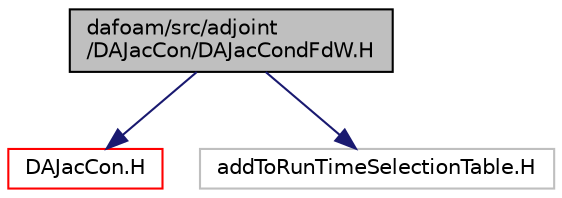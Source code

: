 digraph "dafoam/src/adjoint/DAJacCon/DAJacCondFdW.H"
{
  bgcolor="transparent";
  edge [fontname="Helvetica",fontsize="10",labelfontname="Helvetica",labelfontsize="10"];
  node [fontname="Helvetica",fontsize="10",shape=record];
  Node0 [label="dafoam/src/adjoint\l/DAJacCon/DAJacCondFdW.H",height=0.2,width=0.4,color="black", fillcolor="grey75", style="filled", fontcolor="black"];
  Node0 -> Node1 [color="midnightblue",fontsize="10",style="solid",fontname="Helvetica"];
  Node1 [label="DAJacCon.H",height=0.2,width=0.4,color="red",URL="$DAJacCon_8H.html"];
  Node0 -> Node36 [color="midnightblue",fontsize="10",style="solid",fontname="Helvetica"];
  Node36 [label="addToRunTimeSelectionTable.H",height=0.2,width=0.4,color="grey75"];
}
